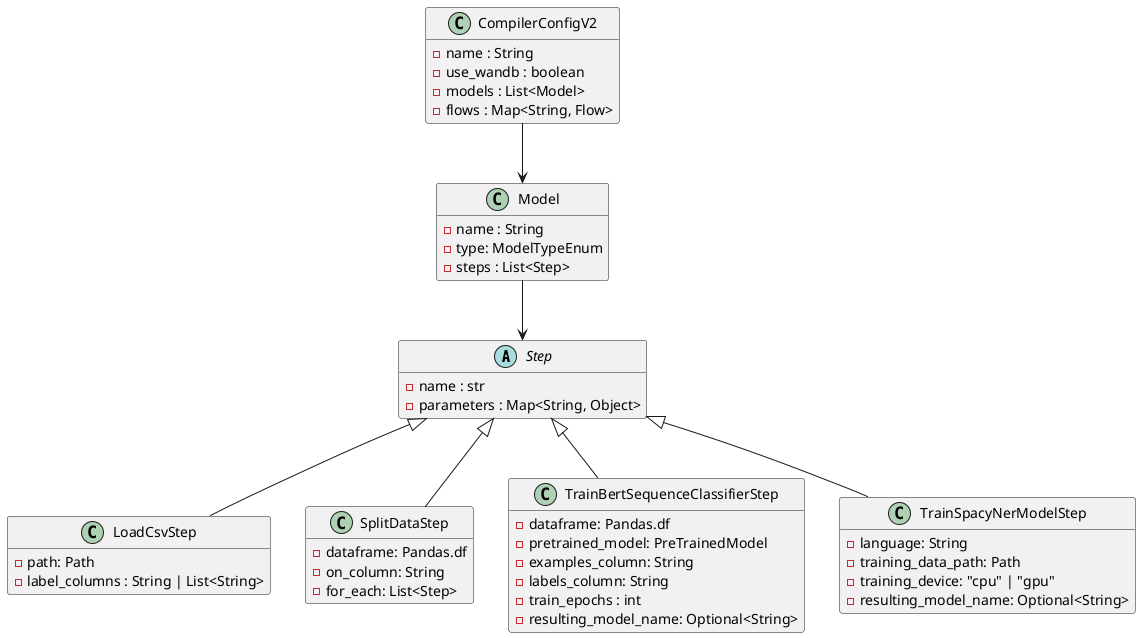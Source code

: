 @startuml
' !theme carbon-gray
hide empty methods

abstract class Step {
    - name : str
    - parameters : Map<String, Object>
}

class CompilerConfigV2 {
    - name : String
    - use_wandb : boolean
    - models : List<Model>
    - flows : Map<String, Flow>
}
class Model {
    - name : String
    - type: ModelTypeEnum
    - steps : List<Step>
}

class LoadCsvStep extends Step {
    - path: Path
    - label_columns : String | List<String>
}
class SplitDataStep extends Step {
    - dataframe: Pandas.df
    - on_column: String
    - for_each: List<Step>
}
class TrainBertSequenceClassifierStep extends Step {
    - dataframe: Pandas.df
    - pretrained_model: PreTrainedModel
    - examples_column: String
    - labels_column: String
    - train_epochs : int
    - resulting_model_name: Optional<String>
}
class TrainSpacyNerModelStep extends Step {
    - language: String
    - training_data_path: Path
    - training_device: "cpu" | "gpu"
    - resulting_model_name: Optional<String>
}

CompilerConfigV2 --> Model
Model --> Step
' SplitDataStep --> Step

@enduml